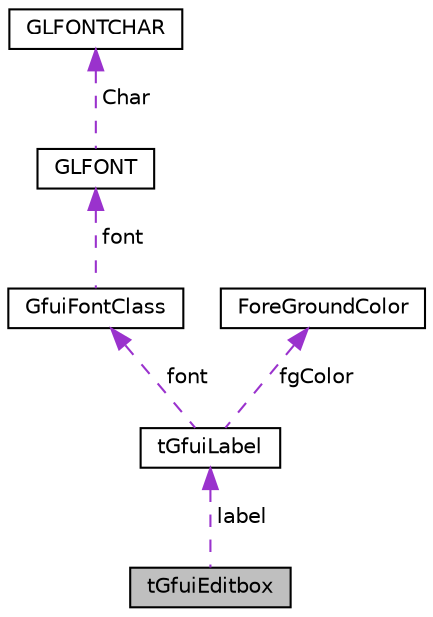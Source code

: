 digraph "tGfuiEditbox"
{
  edge [fontname="Helvetica",fontsize="10",labelfontname="Helvetica",labelfontsize="10"];
  node [fontname="Helvetica",fontsize="10",shape=record];
  Node1 [label="tGfuiEditbox",height=0.2,width=0.4,color="black", fillcolor="grey75", style="filled", fontcolor="black"];
  Node2 -> Node1 [dir="back",color="darkorchid3",fontsize="10",style="dashed",label=" label" ,fontname="Helvetica"];
  Node2 [label="tGfuiLabel",height=0.2,width=0.4,color="black", fillcolor="white", style="filled",URL="$structt_gfui_label.html"];
  Node3 -> Node2 [dir="back",color="darkorchid3",fontsize="10",style="dashed",label=" font" ,fontname="Helvetica"];
  Node3 [label="GfuiFontClass",height=0.2,width=0.4,color="black", fillcolor="white", style="filled",URL="$class_gfui_font_class.html"];
  Node4 -> Node3 [dir="back",color="darkorchid3",fontsize="10",style="dashed",label=" font" ,fontname="Helvetica"];
  Node4 [label="GLFONT",height=0.2,width=0.4,color="black", fillcolor="white", style="filled",URL="$struct_g_l_f_o_n_t.html"];
  Node5 -> Node4 [dir="back",color="darkorchid3",fontsize="10",style="dashed",label=" Char" ,fontname="Helvetica"];
  Node5 [label="GLFONTCHAR",height=0.2,width=0.4,color="black", fillcolor="white", style="filled",URL="$struct_g_l_f_o_n_t_c_h_a_r.html"];
  Node6 -> Node2 [dir="back",color="darkorchid3",fontsize="10",style="dashed",label=" fgColor" ,fontname="Helvetica"];
  Node6 [label="ForeGroundColor",height=0.2,width=0.4,color="black", fillcolor="white", style="filled",URL="$class_fore_ground_color.html"];
}
